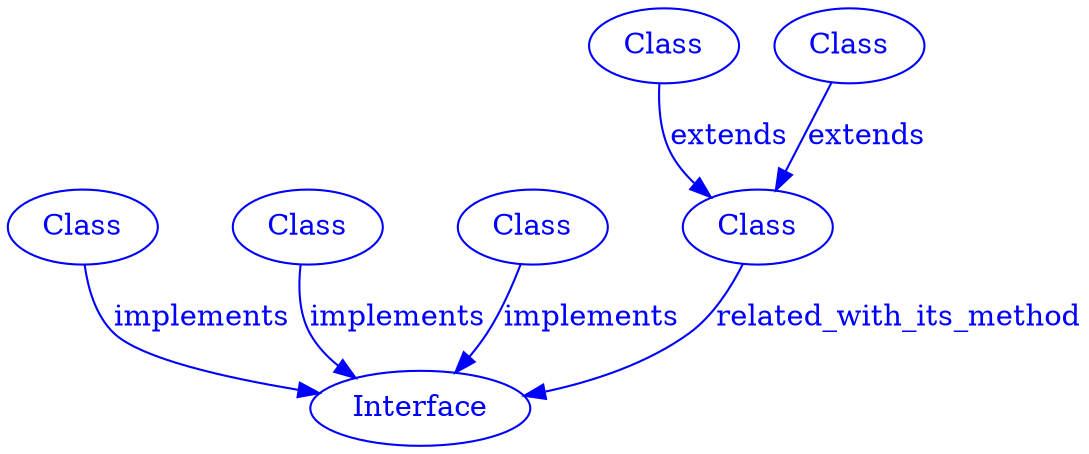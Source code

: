 digraph SubdueGraph {
  110 [label="Interface",color=blue,fontcolor=blue];
  245 [label="Class",color=blue,fontcolor=blue];
  261 [label="Class",color=blue,fontcolor=blue];
  299 [label="Class",color=blue,fontcolor=blue];
  372 [label="Class",color=blue,fontcolor=blue];
  381 [label="Class",color=blue,fontcolor=blue];
  453 [label="Class",color=blue,fontcolor=blue];
  245 -> 453 [label="extends",color=blue,fontcolor=blue];
  261 -> 453 [label="extends",color=blue,fontcolor=blue];
  299 -> 110 [label="implements",color=blue,fontcolor=blue];
  372 -> 110 [label="implements",color=blue,fontcolor=blue];
  381 -> 110 [label="implements",color=blue,fontcolor=blue];
  453 -> 110 [label="related_with_its_method",color=blue,fontcolor=blue];
}
